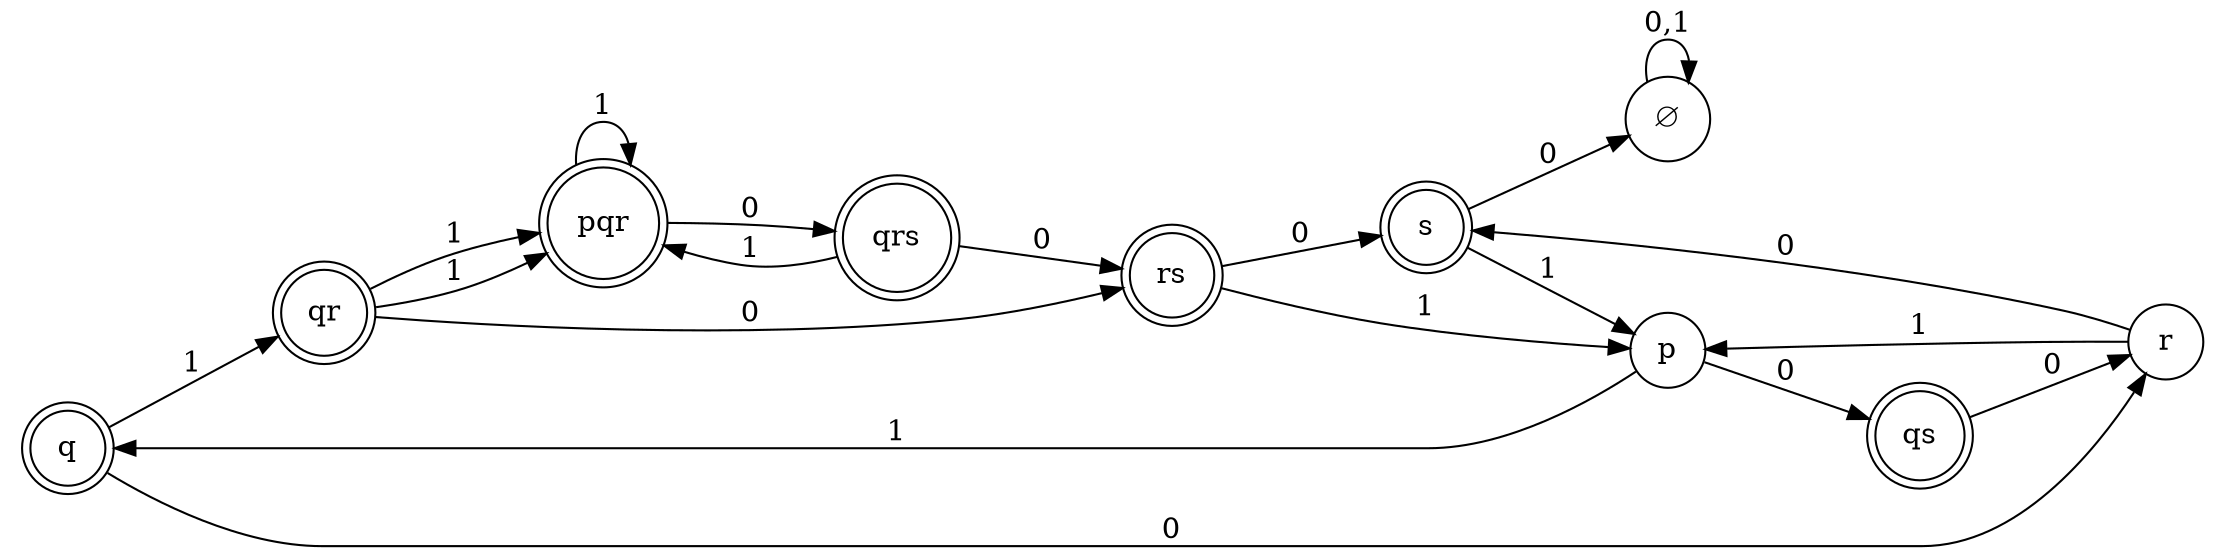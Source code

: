 digraph TP03_02 {
	rankdir=LR;
	graph [dpi = 300];
	ratio=.22
	node [shape = doublecircle]; q,s,qr,qs,rs,pqr,qrs;
	node [shape = circle];
	∅   -> ∅   [label="0,1"];
	p   -> qs  [label="0"]; p   -> q   [label="1"];
	q   -> r   [label="0"]; q   -> qr  [label="1"];
	r   -> s   [label="0"]; r   -> p   [label="1"];
	s   -> ∅   [label="0"]; s   -> p   [label="1"];
	qr  -> rs  [label="0"]; qr  -> pqr [label="1"];
	qs  -> r   [label="0"]; qr  -> pqr [label="1"];
	rs  -> s   [label="0"]; rs  -> p   [label="1"];
	pqr -> qrs [label="0"]; pqr -> pqr [label="1"];
	qrs -> rs  [label="0"]; qrs -> pqr [label="1"];
}
